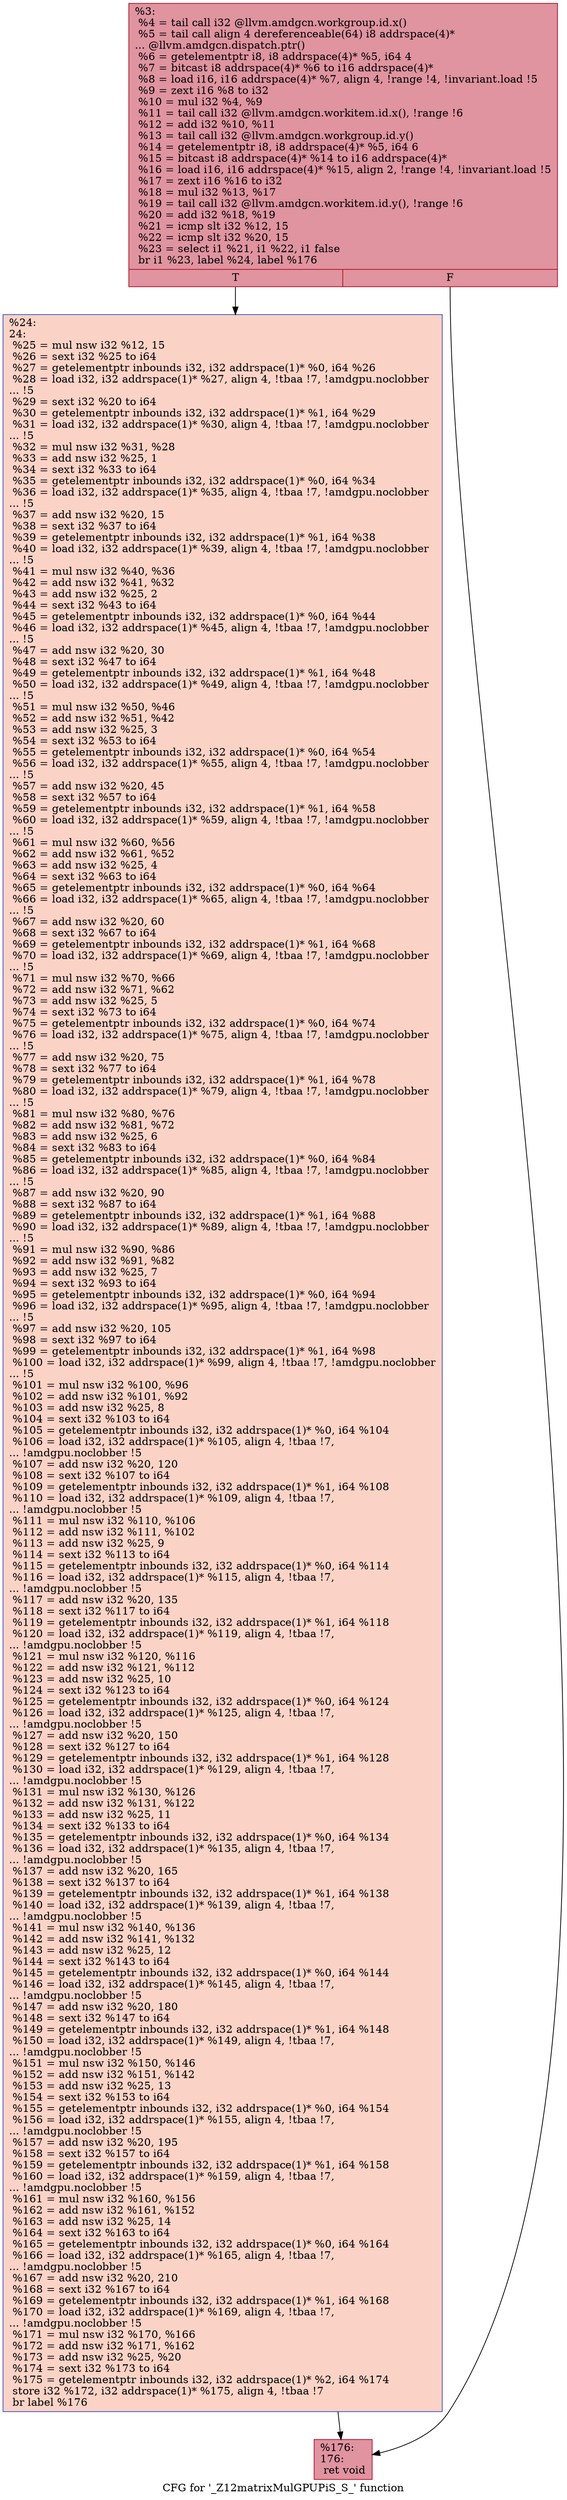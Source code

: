 digraph "CFG for '_Z12matrixMulGPUPiS_S_' function" {
	label="CFG for '_Z12matrixMulGPUPiS_S_' function";

	Node0x602edd0 [shape=record,color="#b70d28ff", style=filled, fillcolor="#b70d2870",label="{%3:\l  %4 = tail call i32 @llvm.amdgcn.workgroup.id.x()\l  %5 = tail call align 4 dereferenceable(64) i8 addrspace(4)*\l... @llvm.amdgcn.dispatch.ptr()\l  %6 = getelementptr i8, i8 addrspace(4)* %5, i64 4\l  %7 = bitcast i8 addrspace(4)* %6 to i16 addrspace(4)*\l  %8 = load i16, i16 addrspace(4)* %7, align 4, !range !4, !invariant.load !5\l  %9 = zext i16 %8 to i32\l  %10 = mul i32 %4, %9\l  %11 = tail call i32 @llvm.amdgcn.workitem.id.x(), !range !6\l  %12 = add i32 %10, %11\l  %13 = tail call i32 @llvm.amdgcn.workgroup.id.y()\l  %14 = getelementptr i8, i8 addrspace(4)* %5, i64 6\l  %15 = bitcast i8 addrspace(4)* %14 to i16 addrspace(4)*\l  %16 = load i16, i16 addrspace(4)* %15, align 2, !range !4, !invariant.load !5\l  %17 = zext i16 %16 to i32\l  %18 = mul i32 %13, %17\l  %19 = tail call i32 @llvm.amdgcn.workitem.id.y(), !range !6\l  %20 = add i32 %18, %19\l  %21 = icmp slt i32 %12, 15\l  %22 = icmp slt i32 %20, 15\l  %23 = select i1 %21, i1 %22, i1 false\l  br i1 %23, label %24, label %176\l|{<s0>T|<s1>F}}"];
	Node0x602edd0:s0 -> Node0x60328b0;
	Node0x602edd0:s1 -> Node0x6032940;
	Node0x60328b0 [shape=record,color="#3d50c3ff", style=filled, fillcolor="#f59c7d70",label="{%24:\l24:                                               \l  %25 = mul nsw i32 %12, 15\l  %26 = sext i32 %25 to i64\l  %27 = getelementptr inbounds i32, i32 addrspace(1)* %0, i64 %26\l  %28 = load i32, i32 addrspace(1)* %27, align 4, !tbaa !7, !amdgpu.noclobber\l... !5\l  %29 = sext i32 %20 to i64\l  %30 = getelementptr inbounds i32, i32 addrspace(1)* %1, i64 %29\l  %31 = load i32, i32 addrspace(1)* %30, align 4, !tbaa !7, !amdgpu.noclobber\l... !5\l  %32 = mul nsw i32 %31, %28\l  %33 = add nsw i32 %25, 1\l  %34 = sext i32 %33 to i64\l  %35 = getelementptr inbounds i32, i32 addrspace(1)* %0, i64 %34\l  %36 = load i32, i32 addrspace(1)* %35, align 4, !tbaa !7, !amdgpu.noclobber\l... !5\l  %37 = add nsw i32 %20, 15\l  %38 = sext i32 %37 to i64\l  %39 = getelementptr inbounds i32, i32 addrspace(1)* %1, i64 %38\l  %40 = load i32, i32 addrspace(1)* %39, align 4, !tbaa !7, !amdgpu.noclobber\l... !5\l  %41 = mul nsw i32 %40, %36\l  %42 = add nsw i32 %41, %32\l  %43 = add nsw i32 %25, 2\l  %44 = sext i32 %43 to i64\l  %45 = getelementptr inbounds i32, i32 addrspace(1)* %0, i64 %44\l  %46 = load i32, i32 addrspace(1)* %45, align 4, !tbaa !7, !amdgpu.noclobber\l... !5\l  %47 = add nsw i32 %20, 30\l  %48 = sext i32 %47 to i64\l  %49 = getelementptr inbounds i32, i32 addrspace(1)* %1, i64 %48\l  %50 = load i32, i32 addrspace(1)* %49, align 4, !tbaa !7, !amdgpu.noclobber\l... !5\l  %51 = mul nsw i32 %50, %46\l  %52 = add nsw i32 %51, %42\l  %53 = add nsw i32 %25, 3\l  %54 = sext i32 %53 to i64\l  %55 = getelementptr inbounds i32, i32 addrspace(1)* %0, i64 %54\l  %56 = load i32, i32 addrspace(1)* %55, align 4, !tbaa !7, !amdgpu.noclobber\l... !5\l  %57 = add nsw i32 %20, 45\l  %58 = sext i32 %57 to i64\l  %59 = getelementptr inbounds i32, i32 addrspace(1)* %1, i64 %58\l  %60 = load i32, i32 addrspace(1)* %59, align 4, !tbaa !7, !amdgpu.noclobber\l... !5\l  %61 = mul nsw i32 %60, %56\l  %62 = add nsw i32 %61, %52\l  %63 = add nsw i32 %25, 4\l  %64 = sext i32 %63 to i64\l  %65 = getelementptr inbounds i32, i32 addrspace(1)* %0, i64 %64\l  %66 = load i32, i32 addrspace(1)* %65, align 4, !tbaa !7, !amdgpu.noclobber\l... !5\l  %67 = add nsw i32 %20, 60\l  %68 = sext i32 %67 to i64\l  %69 = getelementptr inbounds i32, i32 addrspace(1)* %1, i64 %68\l  %70 = load i32, i32 addrspace(1)* %69, align 4, !tbaa !7, !amdgpu.noclobber\l... !5\l  %71 = mul nsw i32 %70, %66\l  %72 = add nsw i32 %71, %62\l  %73 = add nsw i32 %25, 5\l  %74 = sext i32 %73 to i64\l  %75 = getelementptr inbounds i32, i32 addrspace(1)* %0, i64 %74\l  %76 = load i32, i32 addrspace(1)* %75, align 4, !tbaa !7, !amdgpu.noclobber\l... !5\l  %77 = add nsw i32 %20, 75\l  %78 = sext i32 %77 to i64\l  %79 = getelementptr inbounds i32, i32 addrspace(1)* %1, i64 %78\l  %80 = load i32, i32 addrspace(1)* %79, align 4, !tbaa !7, !amdgpu.noclobber\l... !5\l  %81 = mul nsw i32 %80, %76\l  %82 = add nsw i32 %81, %72\l  %83 = add nsw i32 %25, 6\l  %84 = sext i32 %83 to i64\l  %85 = getelementptr inbounds i32, i32 addrspace(1)* %0, i64 %84\l  %86 = load i32, i32 addrspace(1)* %85, align 4, !tbaa !7, !amdgpu.noclobber\l... !5\l  %87 = add nsw i32 %20, 90\l  %88 = sext i32 %87 to i64\l  %89 = getelementptr inbounds i32, i32 addrspace(1)* %1, i64 %88\l  %90 = load i32, i32 addrspace(1)* %89, align 4, !tbaa !7, !amdgpu.noclobber\l... !5\l  %91 = mul nsw i32 %90, %86\l  %92 = add nsw i32 %91, %82\l  %93 = add nsw i32 %25, 7\l  %94 = sext i32 %93 to i64\l  %95 = getelementptr inbounds i32, i32 addrspace(1)* %0, i64 %94\l  %96 = load i32, i32 addrspace(1)* %95, align 4, !tbaa !7, !amdgpu.noclobber\l... !5\l  %97 = add nsw i32 %20, 105\l  %98 = sext i32 %97 to i64\l  %99 = getelementptr inbounds i32, i32 addrspace(1)* %1, i64 %98\l  %100 = load i32, i32 addrspace(1)* %99, align 4, !tbaa !7, !amdgpu.noclobber\l... !5\l  %101 = mul nsw i32 %100, %96\l  %102 = add nsw i32 %101, %92\l  %103 = add nsw i32 %25, 8\l  %104 = sext i32 %103 to i64\l  %105 = getelementptr inbounds i32, i32 addrspace(1)* %0, i64 %104\l  %106 = load i32, i32 addrspace(1)* %105, align 4, !tbaa !7,\l... !amdgpu.noclobber !5\l  %107 = add nsw i32 %20, 120\l  %108 = sext i32 %107 to i64\l  %109 = getelementptr inbounds i32, i32 addrspace(1)* %1, i64 %108\l  %110 = load i32, i32 addrspace(1)* %109, align 4, !tbaa !7,\l... !amdgpu.noclobber !5\l  %111 = mul nsw i32 %110, %106\l  %112 = add nsw i32 %111, %102\l  %113 = add nsw i32 %25, 9\l  %114 = sext i32 %113 to i64\l  %115 = getelementptr inbounds i32, i32 addrspace(1)* %0, i64 %114\l  %116 = load i32, i32 addrspace(1)* %115, align 4, !tbaa !7,\l... !amdgpu.noclobber !5\l  %117 = add nsw i32 %20, 135\l  %118 = sext i32 %117 to i64\l  %119 = getelementptr inbounds i32, i32 addrspace(1)* %1, i64 %118\l  %120 = load i32, i32 addrspace(1)* %119, align 4, !tbaa !7,\l... !amdgpu.noclobber !5\l  %121 = mul nsw i32 %120, %116\l  %122 = add nsw i32 %121, %112\l  %123 = add nsw i32 %25, 10\l  %124 = sext i32 %123 to i64\l  %125 = getelementptr inbounds i32, i32 addrspace(1)* %0, i64 %124\l  %126 = load i32, i32 addrspace(1)* %125, align 4, !tbaa !7,\l... !amdgpu.noclobber !5\l  %127 = add nsw i32 %20, 150\l  %128 = sext i32 %127 to i64\l  %129 = getelementptr inbounds i32, i32 addrspace(1)* %1, i64 %128\l  %130 = load i32, i32 addrspace(1)* %129, align 4, !tbaa !7,\l... !amdgpu.noclobber !5\l  %131 = mul nsw i32 %130, %126\l  %132 = add nsw i32 %131, %122\l  %133 = add nsw i32 %25, 11\l  %134 = sext i32 %133 to i64\l  %135 = getelementptr inbounds i32, i32 addrspace(1)* %0, i64 %134\l  %136 = load i32, i32 addrspace(1)* %135, align 4, !tbaa !7,\l... !amdgpu.noclobber !5\l  %137 = add nsw i32 %20, 165\l  %138 = sext i32 %137 to i64\l  %139 = getelementptr inbounds i32, i32 addrspace(1)* %1, i64 %138\l  %140 = load i32, i32 addrspace(1)* %139, align 4, !tbaa !7,\l... !amdgpu.noclobber !5\l  %141 = mul nsw i32 %140, %136\l  %142 = add nsw i32 %141, %132\l  %143 = add nsw i32 %25, 12\l  %144 = sext i32 %143 to i64\l  %145 = getelementptr inbounds i32, i32 addrspace(1)* %0, i64 %144\l  %146 = load i32, i32 addrspace(1)* %145, align 4, !tbaa !7,\l... !amdgpu.noclobber !5\l  %147 = add nsw i32 %20, 180\l  %148 = sext i32 %147 to i64\l  %149 = getelementptr inbounds i32, i32 addrspace(1)* %1, i64 %148\l  %150 = load i32, i32 addrspace(1)* %149, align 4, !tbaa !7,\l... !amdgpu.noclobber !5\l  %151 = mul nsw i32 %150, %146\l  %152 = add nsw i32 %151, %142\l  %153 = add nsw i32 %25, 13\l  %154 = sext i32 %153 to i64\l  %155 = getelementptr inbounds i32, i32 addrspace(1)* %0, i64 %154\l  %156 = load i32, i32 addrspace(1)* %155, align 4, !tbaa !7,\l... !amdgpu.noclobber !5\l  %157 = add nsw i32 %20, 195\l  %158 = sext i32 %157 to i64\l  %159 = getelementptr inbounds i32, i32 addrspace(1)* %1, i64 %158\l  %160 = load i32, i32 addrspace(1)* %159, align 4, !tbaa !7,\l... !amdgpu.noclobber !5\l  %161 = mul nsw i32 %160, %156\l  %162 = add nsw i32 %161, %152\l  %163 = add nsw i32 %25, 14\l  %164 = sext i32 %163 to i64\l  %165 = getelementptr inbounds i32, i32 addrspace(1)* %0, i64 %164\l  %166 = load i32, i32 addrspace(1)* %165, align 4, !tbaa !7,\l... !amdgpu.noclobber !5\l  %167 = add nsw i32 %20, 210\l  %168 = sext i32 %167 to i64\l  %169 = getelementptr inbounds i32, i32 addrspace(1)* %1, i64 %168\l  %170 = load i32, i32 addrspace(1)* %169, align 4, !tbaa !7,\l... !amdgpu.noclobber !5\l  %171 = mul nsw i32 %170, %166\l  %172 = add nsw i32 %171, %162\l  %173 = add nsw i32 %25, %20\l  %174 = sext i32 %173 to i64\l  %175 = getelementptr inbounds i32, i32 addrspace(1)* %2, i64 %174\l  store i32 %172, i32 addrspace(1)* %175, align 4, !tbaa !7\l  br label %176\l}"];
	Node0x60328b0 -> Node0x6032940;
	Node0x6032940 [shape=record,color="#b70d28ff", style=filled, fillcolor="#b70d2870",label="{%176:\l176:                                              \l  ret void\l}"];
}
